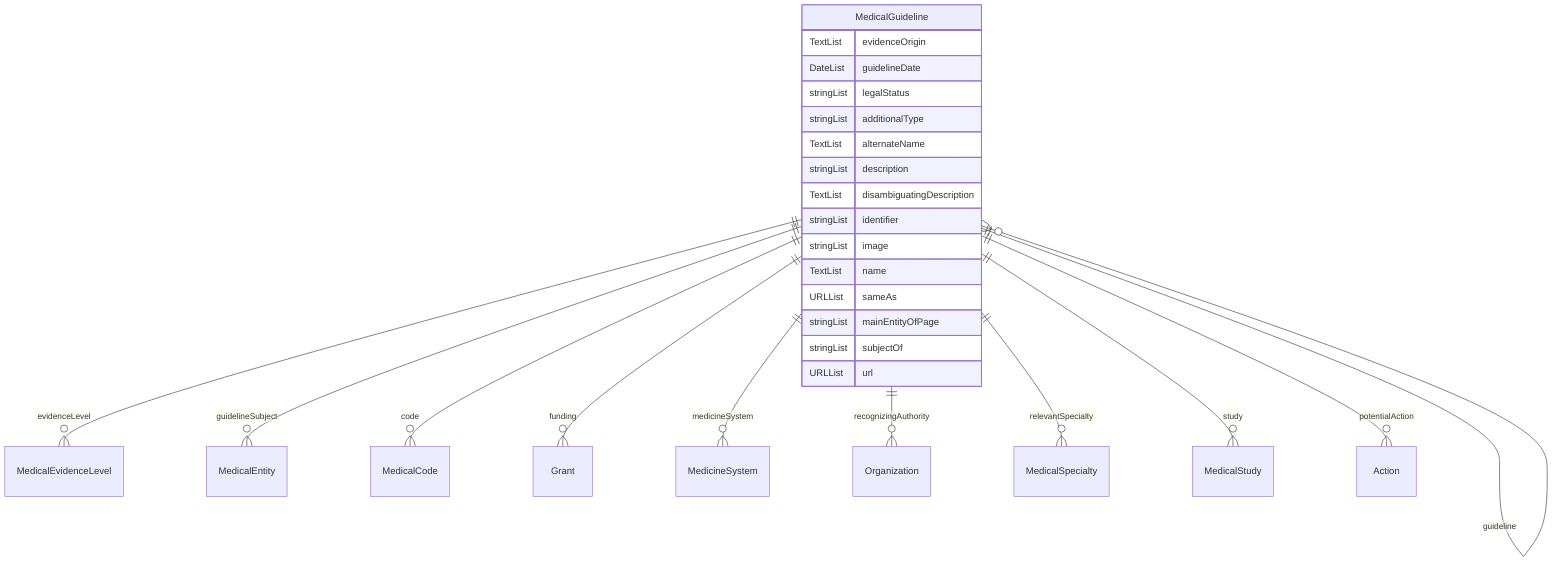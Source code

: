 erDiagram
MedicalGuideline {
    TextList evidenceOrigin  
    DateList guidelineDate  
    stringList legalStatus  
    stringList additionalType  
    TextList alternateName  
    stringList description  
    TextList disambiguatingDescription  
    stringList identifier  
    stringList image  
    TextList name  
    URLList sameAs  
    stringList mainEntityOfPage  
    stringList subjectOf  
    URLList url  
}

MedicalGuideline ||--}o MedicalEvidenceLevel : "evidenceLevel"
MedicalGuideline ||--}o MedicalEntity : "guidelineSubject"
MedicalGuideline ||--}o MedicalCode : "code"
MedicalGuideline ||--}o Grant : "funding"
MedicalGuideline ||--}o MedicalGuideline : "guideline"
MedicalGuideline ||--}o MedicineSystem : "medicineSystem"
MedicalGuideline ||--}o Organization : "recognizingAuthority"
MedicalGuideline ||--}o MedicalSpecialty : "relevantSpecialty"
MedicalGuideline ||--}o MedicalStudy : "study"
MedicalGuideline ||--}o Action : "potentialAction"